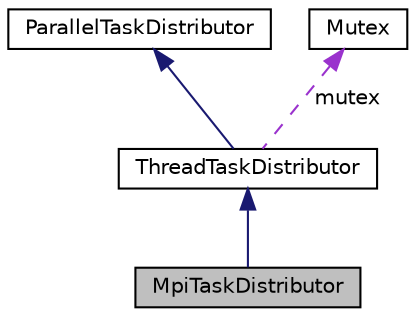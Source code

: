 digraph "MpiTaskDistributor"
{
  edge [fontname="Helvetica",fontsize="10",labelfontname="Helvetica",labelfontsize="10"];
  node [fontname="Helvetica",fontsize="10",shape=record];
  Node3 [label="MpiTaskDistributor",height=0.2,width=0.4,color="black", fillcolor="grey75", style="filled", fontcolor="black"];
  Node4 -> Node3 [dir="back",color="midnightblue",fontsize="10",style="solid",fontname="Helvetica"];
  Node4 [label="ThreadTaskDistributor",height=0.2,width=0.4,color="black", fillcolor="white", style="filled",URL="$classThreadTaskDistributor.html"];
  Node5 -> Node4 [dir="back",color="midnightblue",fontsize="10",style="solid",fontname="Helvetica"];
  Node5 [label="ParallelTaskDistributor",height=0.2,width=0.4,color="black", fillcolor="white", style="filled",URL="$classParallelTaskDistributor.html"];
  Node6 -> Node4 [dir="back",color="darkorchid3",fontsize="10",style="dashed",label=" mutex" ,fontname="Helvetica"];
  Node6 [label="Mutex",height=0.2,width=0.4,color="black", fillcolor="white", style="filled",URL="$classMutex.html"];
}
